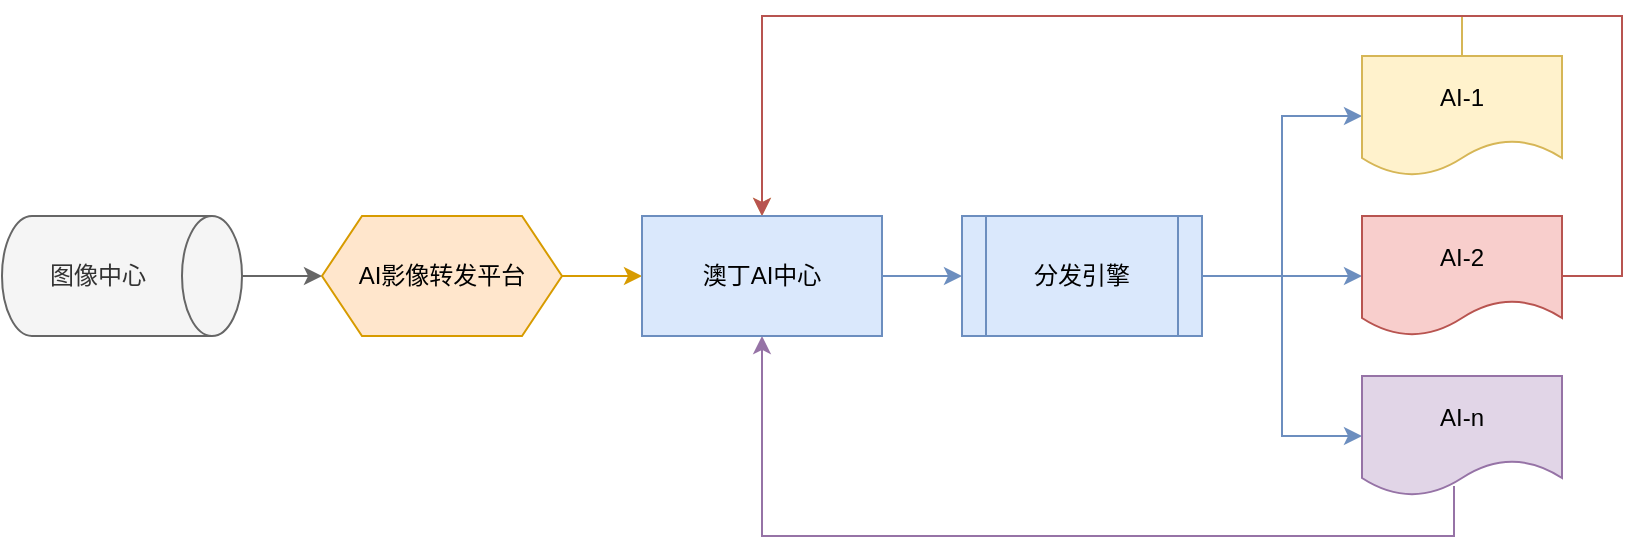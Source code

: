 <mxfile version="19.0.3" type="device"><diagram id="OHq1zJsuw7XNd1whzq2P" name="Page-1"><mxGraphModel dx="1102" dy="983" grid="1" gridSize="10" guides="1" tooltips="1" connect="1" arrows="1" fold="1" page="1" pageScale="1" pageWidth="1169" pageHeight="827" math="0" shadow="0"><root><mxCell id="0"/><mxCell id="1" parent="0"/><mxCell id="yNT7_hQkTBXF9gmNBT4--14" style="edgeStyle=orthogonalEdgeStyle;rounded=0;orthogonalLoop=1;jettySize=auto;html=1;exitX=0.5;exitY=0;exitDx=0;exitDy=0;exitPerimeter=0;entryX=0;entryY=0.5;entryDx=0;entryDy=0;fillColor=#f5f5f5;strokeColor=#666666;" edge="1" parent="1" source="yNT7_hQkTBXF9gmNBT4--1" target="yNT7_hQkTBXF9gmNBT4--11"><mxGeometry relative="1" as="geometry"/></mxCell><mxCell id="yNT7_hQkTBXF9gmNBT4--1" value="图像中心" style="shape=cylinder3;whiteSpace=wrap;html=1;boundedLbl=1;backgroundOutline=1;size=15;rotation=90;fillColor=#f5f5f5;fontColor=#333333;strokeColor=#666666;horizontal=0;" vertex="1" parent="1"><mxGeometry x="240" y="140" width="60" height="120" as="geometry"/></mxCell><mxCell id="yNT7_hQkTBXF9gmNBT4--7" style="edgeStyle=orthogonalEdgeStyle;rounded=0;orthogonalLoop=1;jettySize=auto;html=1;exitX=1;exitY=0.5;exitDx=0;exitDy=0;entryX=0;entryY=0.5;entryDx=0;entryDy=0;fillColor=#dae8fc;strokeColor=#6c8ebf;" edge="1" parent="1" source="yNT7_hQkTBXF9gmNBT4--13" target="yNT7_hQkTBXF9gmNBT4--4"><mxGeometry relative="1" as="geometry"><mxPoint x="790" y="200" as="sourcePoint"/><Array as="points"><mxPoint x="850" y="200"/><mxPoint x="850" y="120"/></Array></mxGeometry></mxCell><mxCell id="yNT7_hQkTBXF9gmNBT4--8" style="edgeStyle=orthogonalEdgeStyle;rounded=0;orthogonalLoop=1;jettySize=auto;html=1;entryX=0;entryY=0.5;entryDx=0;entryDy=0;fillColor=#dae8fc;strokeColor=#6c8ebf;exitX=1;exitY=0.5;exitDx=0;exitDy=0;" edge="1" parent="1" source="yNT7_hQkTBXF9gmNBT4--13" target="yNT7_hQkTBXF9gmNBT4--6"><mxGeometry relative="1" as="geometry"><mxPoint x="790" y="200" as="sourcePoint"/><Array as="points"><mxPoint x="850" y="200"/><mxPoint x="850" y="280"/></Array></mxGeometry></mxCell><mxCell id="yNT7_hQkTBXF9gmNBT4--9" style="edgeStyle=orthogonalEdgeStyle;rounded=0;orthogonalLoop=1;jettySize=auto;html=1;entryX=0;entryY=0.5;entryDx=0;entryDy=0;exitX=1;exitY=0.5;exitDx=0;exitDy=0;fillColor=#dae8fc;strokeColor=#6c8ebf;" edge="1" parent="1" source="yNT7_hQkTBXF9gmNBT4--13" target="yNT7_hQkTBXF9gmNBT4--5"><mxGeometry relative="1" as="geometry"><mxPoint x="790" y="200" as="sourcePoint"/></mxGeometry></mxCell><mxCell id="yNT7_hQkTBXF9gmNBT4--18" style="edgeStyle=orthogonalEdgeStyle;rounded=0;orthogonalLoop=1;jettySize=auto;html=1;entryX=0.5;entryY=0;entryDx=0;entryDy=0;exitX=0.5;exitY=0;exitDx=0;exitDy=0;fillColor=#fff2cc;strokeColor=#d6b656;" edge="1" parent="1" source="yNT7_hQkTBXF9gmNBT4--4" target="yNT7_hQkTBXF9gmNBT4--12"><mxGeometry relative="1" as="geometry"/></mxCell><mxCell id="yNT7_hQkTBXF9gmNBT4--4" value="AI-1" style="shape=document;whiteSpace=wrap;html=1;boundedLbl=1;fillColor=#fff2cc;strokeColor=#d6b656;" vertex="1" parent="1"><mxGeometry x="890" y="90" width="100" height="60" as="geometry"/></mxCell><mxCell id="yNT7_hQkTBXF9gmNBT4--23" style="edgeStyle=orthogonalEdgeStyle;rounded=0;orthogonalLoop=1;jettySize=auto;html=1;entryX=0.5;entryY=0;entryDx=0;entryDy=0;exitX=1;exitY=0.5;exitDx=0;exitDy=0;fillColor=#f8cecc;strokeColor=#b85450;" edge="1" parent="1" source="yNT7_hQkTBXF9gmNBT4--5" target="yNT7_hQkTBXF9gmNBT4--12"><mxGeometry relative="1" as="geometry"><Array as="points"><mxPoint x="1020" y="200"/><mxPoint x="1020" y="70"/><mxPoint x="590" y="70"/></Array></mxGeometry></mxCell><mxCell id="yNT7_hQkTBXF9gmNBT4--5" value="AI-2" style="shape=document;whiteSpace=wrap;html=1;boundedLbl=1;fillColor=#f8cecc;strokeColor=#b85450;" vertex="1" parent="1"><mxGeometry x="890" y="170" width="100" height="60" as="geometry"/></mxCell><mxCell id="yNT7_hQkTBXF9gmNBT4--21" style="edgeStyle=orthogonalEdgeStyle;rounded=0;orthogonalLoop=1;jettySize=auto;html=1;entryX=0.5;entryY=1;entryDx=0;entryDy=0;exitX=0.46;exitY=0.917;exitDx=0;exitDy=0;exitPerimeter=0;fillColor=#e1d5e7;strokeColor=#9673a6;" edge="1" parent="1" source="yNT7_hQkTBXF9gmNBT4--6" target="yNT7_hQkTBXF9gmNBT4--12"><mxGeometry relative="1" as="geometry"><Array as="points"><mxPoint x="936" y="330"/><mxPoint x="590" y="330"/></Array></mxGeometry></mxCell><mxCell id="yNT7_hQkTBXF9gmNBT4--6" value="AI-n" style="shape=document;whiteSpace=wrap;html=1;boundedLbl=1;fillColor=#e1d5e7;strokeColor=#9673a6;" vertex="1" parent="1"><mxGeometry x="890" y="250" width="100" height="60" as="geometry"/></mxCell><mxCell id="yNT7_hQkTBXF9gmNBT4--15" style="edgeStyle=orthogonalEdgeStyle;rounded=0;orthogonalLoop=1;jettySize=auto;html=1;entryX=0;entryY=0.5;entryDx=0;entryDy=0;fillColor=#ffe6cc;strokeColor=#d79b00;" edge="1" parent="1" source="yNT7_hQkTBXF9gmNBT4--11" target="yNT7_hQkTBXF9gmNBT4--12"><mxGeometry relative="1" as="geometry"/></mxCell><mxCell id="yNT7_hQkTBXF9gmNBT4--11" value="AI影像转发平台" style="shape=hexagon;perimeter=hexagonPerimeter2;whiteSpace=wrap;html=1;fixedSize=1;fillColor=#ffe6cc;strokeColor=#d79b00;" vertex="1" parent="1"><mxGeometry x="370" y="170" width="120" height="60" as="geometry"/></mxCell><mxCell id="yNT7_hQkTBXF9gmNBT4--16" style="edgeStyle=orthogonalEdgeStyle;rounded=0;orthogonalLoop=1;jettySize=auto;html=1;fillColor=#dae8fc;strokeColor=#6c8ebf;" edge="1" parent="1" source="yNT7_hQkTBXF9gmNBT4--12" target="yNT7_hQkTBXF9gmNBT4--13"><mxGeometry relative="1" as="geometry"/></mxCell><mxCell id="yNT7_hQkTBXF9gmNBT4--12" value="澳丁AI中心" style="rounded=0;whiteSpace=wrap;html=1;fillColor=#dae8fc;strokeColor=#6c8ebf;" vertex="1" parent="1"><mxGeometry x="530" y="170" width="120" height="60" as="geometry"/></mxCell><mxCell id="yNT7_hQkTBXF9gmNBT4--13" value="分发引擎" style="shape=process;whiteSpace=wrap;html=1;backgroundOutline=1;fillColor=#dae8fc;strokeColor=#6c8ebf;" vertex="1" parent="1"><mxGeometry x="690" y="170" width="120" height="60" as="geometry"/></mxCell></root></mxGraphModel></diagram></mxfile>